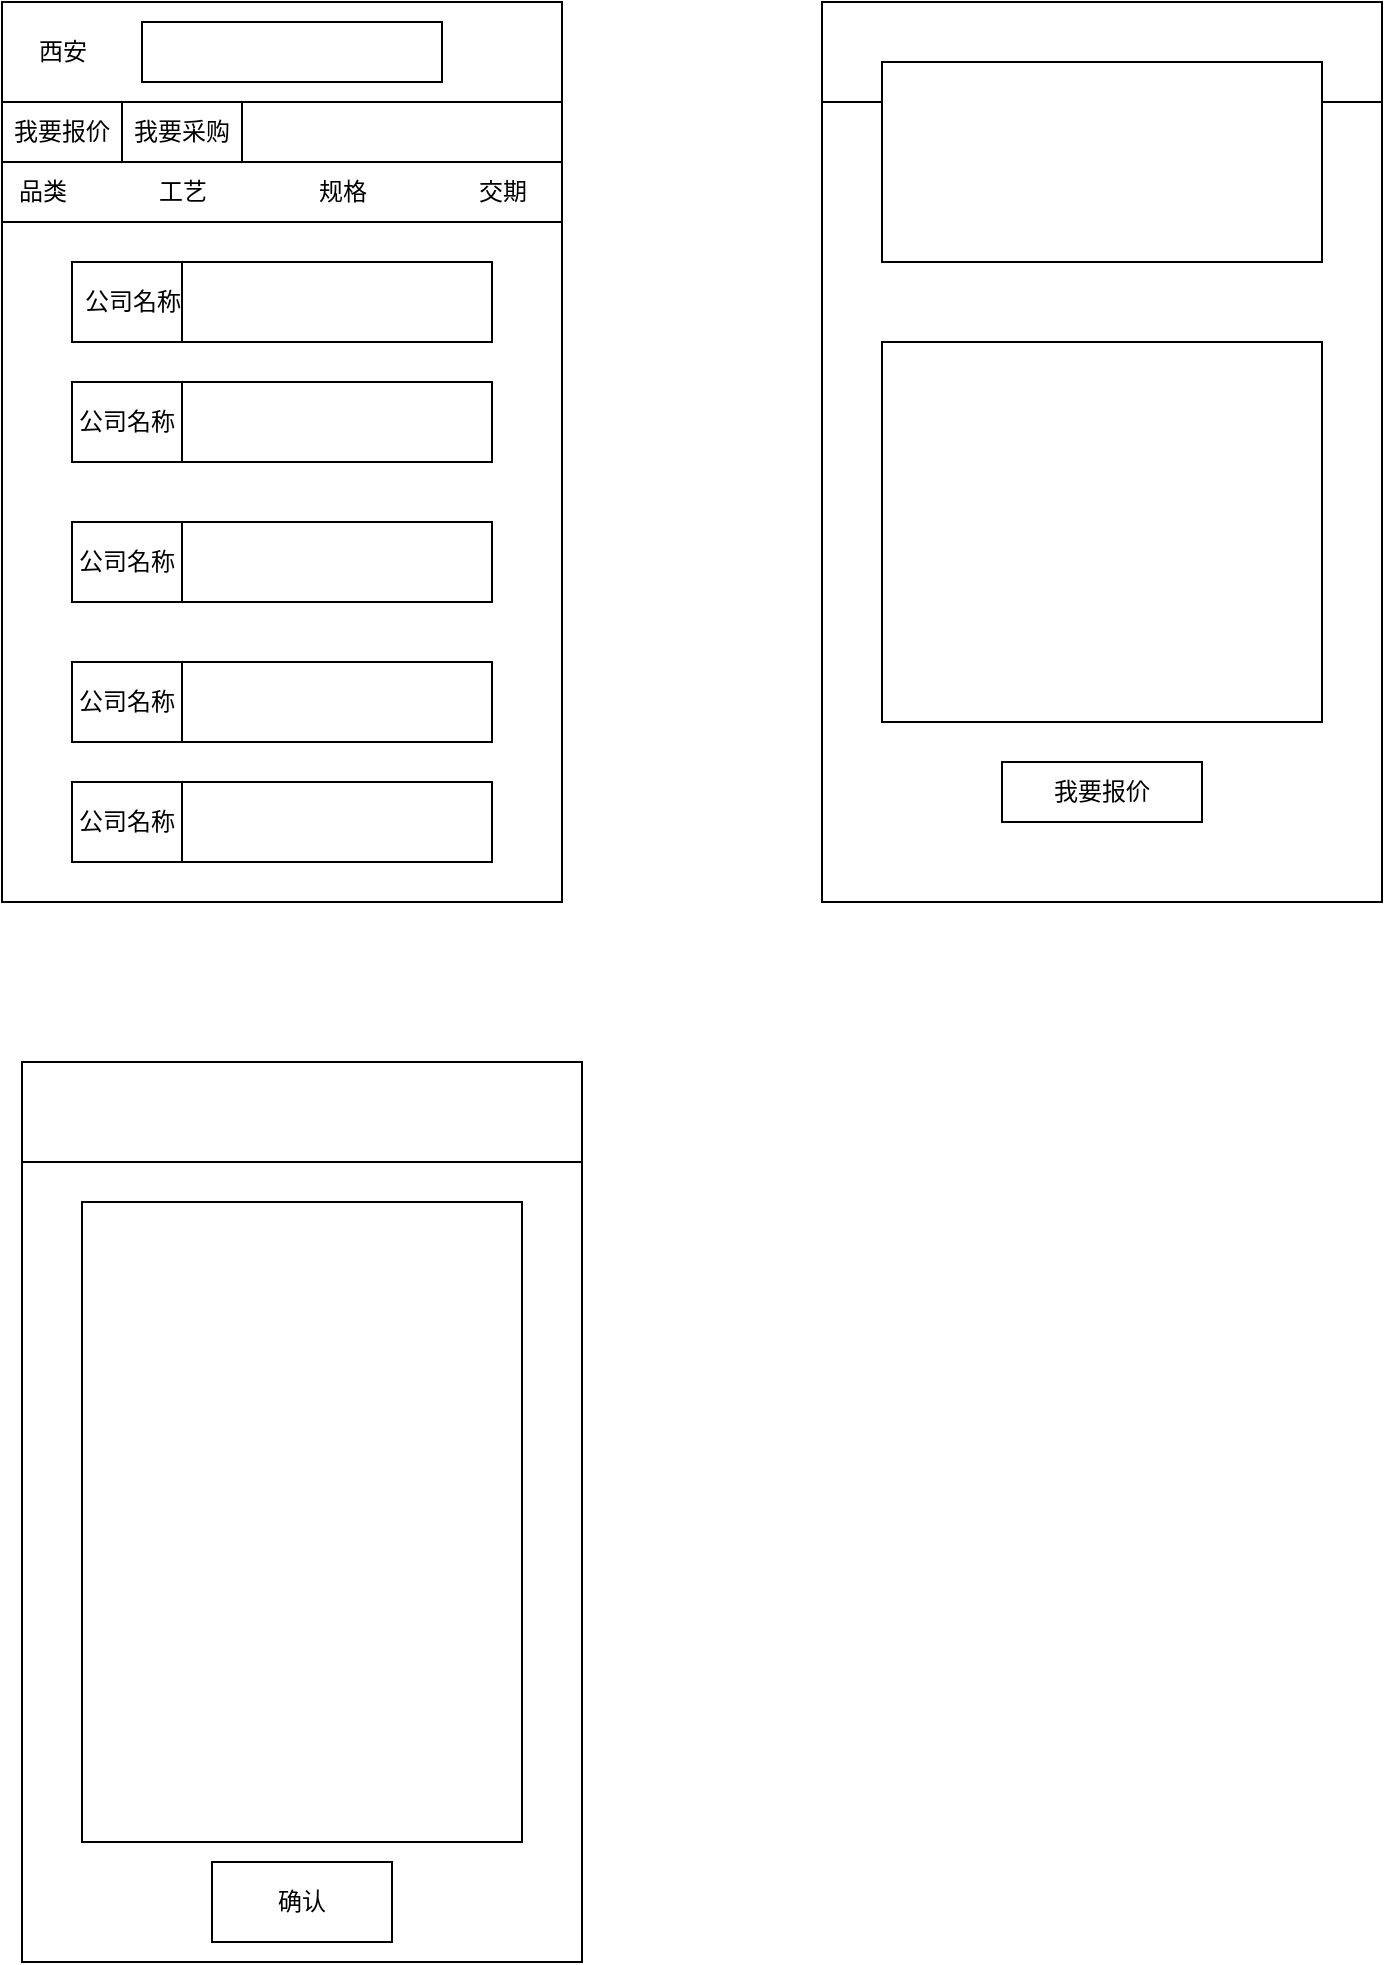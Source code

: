 <mxfile version="15.5.9" type="github">
  <diagram id="iLqzGqfBRoUt30-FimZy" name="Page-1">
    <mxGraphModel dx="2851" dy="760" grid="1" gridSize="10" guides="1" tooltips="1" connect="1" arrows="1" fold="1" page="1" pageScale="1" pageWidth="827" pageHeight="1169" math="0" shadow="0">
      <root>
        <mxCell id="0" />
        <mxCell id="1" parent="0" />
        <mxCell id="C5p_qhCwEzwdET1YHxAZ-1" value="" style="rounded=0;whiteSpace=wrap;html=1;" parent="1" vertex="1">
          <mxGeometry x="-1630" y="60" width="280" height="450" as="geometry" />
        </mxCell>
        <mxCell id="MHQa0cOvjoy5mpvzPMho-1" value="" style="endArrow=none;html=1;rounded=0;entryX=1;entryY=0.111;entryDx=0;entryDy=0;entryPerimeter=0;" edge="1" parent="1" target="C5p_qhCwEzwdET1YHxAZ-1">
          <mxGeometry width="50" height="50" relative="1" as="geometry">
            <mxPoint x="-1630" y="110" as="sourcePoint" />
            <mxPoint x="-1350" y="300" as="targetPoint" />
            <Array as="points">
              <mxPoint x="-1630" y="110" />
            </Array>
          </mxGeometry>
        </mxCell>
        <mxCell id="MHQa0cOvjoy5mpvzPMho-4" value="" style="rounded=0;whiteSpace=wrap;html=1;direction=west;" vertex="1" parent="1">
          <mxGeometry x="-1560" y="70" width="150" height="30" as="geometry" />
        </mxCell>
        <mxCell id="MHQa0cOvjoy5mpvzPMho-5" value="&lt;font style=&quot;font-size: 12px&quot;&gt;西安&lt;/font&gt;" style="text;html=1;resizable=0;autosize=1;align=center;verticalAlign=middle;points=[];fillColor=none;strokeColor=none;rounded=0;" vertex="1" parent="1">
          <mxGeometry x="-1620" y="75" width="40" height="20" as="geometry" />
        </mxCell>
        <mxCell id="MHQa0cOvjoy5mpvzPMho-6" value="我要报价" style="rounded=0;whiteSpace=wrap;html=1;fontSize=12;" vertex="1" parent="1">
          <mxGeometry x="-1630" y="110" width="60" height="30" as="geometry" />
        </mxCell>
        <mxCell id="MHQa0cOvjoy5mpvzPMho-7" value="我要采购" style="rounded=0;whiteSpace=wrap;html=1;fontSize=12;" vertex="1" parent="1">
          <mxGeometry x="-1570" y="110" width="60" height="30" as="geometry" />
        </mxCell>
        <mxCell id="MHQa0cOvjoy5mpvzPMho-10" value="&amp;nbsp; &amp;nbsp;&amp;nbsp;" style="rounded=0;whiteSpace=wrap;html=1;fontSize=12;" vertex="1" parent="1">
          <mxGeometry x="-1630" y="140" width="280" height="30" as="geometry" />
        </mxCell>
        <mxCell id="MHQa0cOvjoy5mpvzPMho-14" value="品类" style="text;html=1;resizable=0;autosize=1;align=center;verticalAlign=middle;points=[];fillColor=none;strokeColor=none;rounded=0;fontSize=12;" vertex="1" parent="1">
          <mxGeometry x="-1630" y="145" width="40" height="20" as="geometry" />
        </mxCell>
        <mxCell id="MHQa0cOvjoy5mpvzPMho-15" value="工艺" style="text;html=1;resizable=0;autosize=1;align=center;verticalAlign=middle;points=[];fillColor=none;strokeColor=none;rounded=0;fontSize=12;" vertex="1" parent="1">
          <mxGeometry x="-1560" y="145" width="40" height="20" as="geometry" />
        </mxCell>
        <mxCell id="MHQa0cOvjoy5mpvzPMho-16" value="规格" style="text;html=1;resizable=0;autosize=1;align=center;verticalAlign=middle;points=[];fillColor=none;strokeColor=none;rounded=0;fontSize=12;" vertex="1" parent="1">
          <mxGeometry x="-1480" y="145" width="40" height="20" as="geometry" />
        </mxCell>
        <mxCell id="MHQa0cOvjoy5mpvzPMho-17" value="交期" style="text;html=1;resizable=0;autosize=1;align=center;verticalAlign=middle;points=[];fillColor=none;strokeColor=none;rounded=0;fontSize=12;" vertex="1" parent="1">
          <mxGeometry x="-1400" y="145" width="40" height="20" as="geometry" />
        </mxCell>
        <mxCell id="MHQa0cOvjoy5mpvzPMho-18" value="" style="rounded=0;whiteSpace=wrap;html=1;fontSize=12;" vertex="1" parent="1">
          <mxGeometry x="-1595" y="190" width="210" height="40" as="geometry" />
        </mxCell>
        <mxCell id="MHQa0cOvjoy5mpvzPMho-19" value="" style="rounded=0;whiteSpace=wrap;html=1;fontSize=12;" vertex="1" parent="1">
          <mxGeometry x="-1595" y="250" width="210" height="40" as="geometry" />
        </mxCell>
        <mxCell id="MHQa0cOvjoy5mpvzPMho-20" value="" style="rounded=0;whiteSpace=wrap;html=1;fontSize=12;" vertex="1" parent="1">
          <mxGeometry x="-1595" y="320" width="210" height="40" as="geometry" />
        </mxCell>
        <mxCell id="MHQa0cOvjoy5mpvzPMho-21" value="" style="rounded=0;whiteSpace=wrap;html=1;fontSize=12;" vertex="1" parent="1">
          <mxGeometry x="-1595" y="390" width="210" height="40" as="geometry" />
        </mxCell>
        <mxCell id="MHQa0cOvjoy5mpvzPMho-22" value="" style="rounded=0;whiteSpace=wrap;html=1;fontSize=12;" vertex="1" parent="1">
          <mxGeometry x="-1595" y="450" width="210" height="40" as="geometry" />
        </mxCell>
        <mxCell id="MHQa0cOvjoy5mpvzPMho-23" value="" style="rounded=0;whiteSpace=wrap;html=1;fontSize=12;" vertex="1" parent="1">
          <mxGeometry x="-1595" y="190" width="55" height="40" as="geometry" />
        </mxCell>
        <mxCell id="MHQa0cOvjoy5mpvzPMho-25" value="公司名称" style="rounded=0;whiteSpace=wrap;html=1;fontSize=12;" vertex="1" parent="1">
          <mxGeometry x="-1595" y="250" width="55" height="40" as="geometry" />
        </mxCell>
        <mxCell id="MHQa0cOvjoy5mpvzPMho-26" value="公司名称" style="rounded=0;whiteSpace=wrap;html=1;fontSize=12;" vertex="1" parent="1">
          <mxGeometry x="-1595" y="320" width="55" height="40" as="geometry" />
        </mxCell>
        <mxCell id="MHQa0cOvjoy5mpvzPMho-27" value="公司名称" style="rounded=0;whiteSpace=wrap;html=1;fontSize=12;" vertex="1" parent="1">
          <mxGeometry x="-1595" y="390" width="55" height="40" as="geometry" />
        </mxCell>
        <mxCell id="MHQa0cOvjoy5mpvzPMho-28" value="公司名称" style="rounded=0;whiteSpace=wrap;html=1;fontSize=12;" vertex="1" parent="1">
          <mxGeometry x="-1595" y="450" width="55" height="40" as="geometry" />
        </mxCell>
        <mxCell id="MHQa0cOvjoy5mpvzPMho-29" value="公司名称" style="text;html=1;resizable=0;autosize=1;align=center;verticalAlign=middle;points=[];fillColor=none;strokeColor=none;rounded=0;fontSize=12;" vertex="1" parent="1">
          <mxGeometry x="-1595" y="200" width="60" height="20" as="geometry" />
        </mxCell>
        <mxCell id="MHQa0cOvjoy5mpvzPMho-32" value="" style="rounded=0;whiteSpace=wrap;html=1;" vertex="1" parent="1">
          <mxGeometry x="-1220" y="60" width="280" height="450" as="geometry" />
        </mxCell>
        <mxCell id="MHQa0cOvjoy5mpvzPMho-33" value="" style="rounded=0;whiteSpace=wrap;html=1;fontSize=12;" vertex="1" parent="1">
          <mxGeometry x="-1220" y="60" width="280" height="50" as="geometry" />
        </mxCell>
        <mxCell id="MHQa0cOvjoy5mpvzPMho-39" value="" style="rounded=0;whiteSpace=wrap;html=1;fontSize=12;" vertex="1" parent="1">
          <mxGeometry x="-1190" y="90" width="220" height="100" as="geometry" />
        </mxCell>
        <mxCell id="MHQa0cOvjoy5mpvzPMho-41" value="" style="rounded=0;whiteSpace=wrap;html=1;fontSize=12;" vertex="1" parent="1">
          <mxGeometry x="-1190" y="230" width="220" height="190" as="geometry" />
        </mxCell>
        <mxCell id="MHQa0cOvjoy5mpvzPMho-42" value="我要报价" style="rounded=0;whiteSpace=wrap;html=1;fontSize=12;" vertex="1" parent="1">
          <mxGeometry x="-1130" y="440" width="100" height="30" as="geometry" />
        </mxCell>
        <mxCell id="MHQa0cOvjoy5mpvzPMho-43" value="" style="rounded=0;whiteSpace=wrap;html=1;" vertex="1" parent="1">
          <mxGeometry x="-1620" y="590" width="280" height="450" as="geometry" />
        </mxCell>
        <mxCell id="MHQa0cOvjoy5mpvzPMho-44" value="" style="rounded=0;whiteSpace=wrap;html=1;fontSize=12;" vertex="1" parent="1">
          <mxGeometry x="-1620" y="590" width="280" height="50" as="geometry" />
        </mxCell>
        <mxCell id="MHQa0cOvjoy5mpvzPMho-45" value="" style="rounded=0;whiteSpace=wrap;html=1;fontSize=12;" vertex="1" parent="1">
          <mxGeometry x="-1590" y="660" width="220" height="320" as="geometry" />
        </mxCell>
        <mxCell id="MHQa0cOvjoy5mpvzPMho-46" value="确认" style="rounded=0;whiteSpace=wrap;html=1;fontSize=12;" vertex="1" parent="1">
          <mxGeometry x="-1525" y="990" width="90" height="40" as="geometry" />
        </mxCell>
      </root>
    </mxGraphModel>
  </diagram>
</mxfile>
